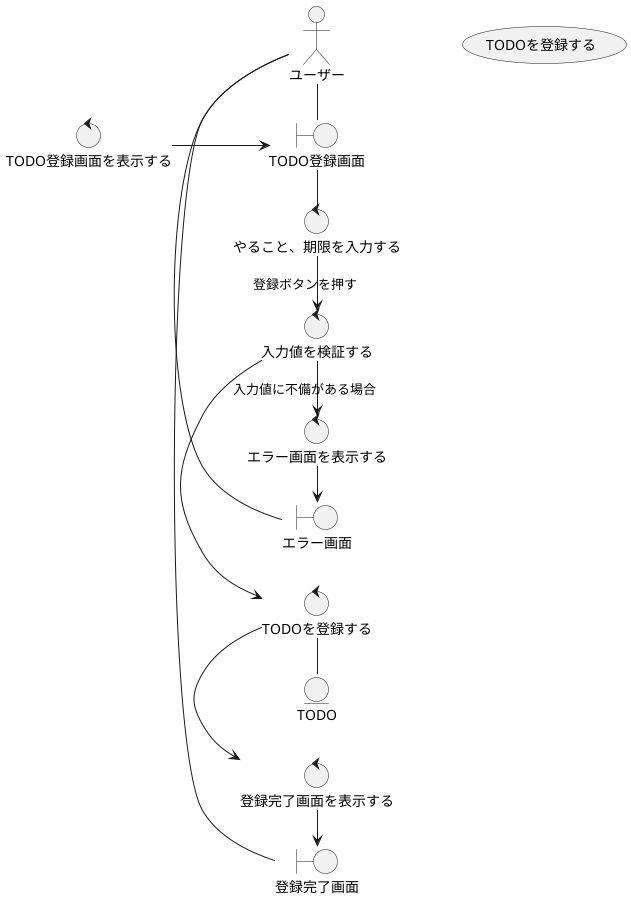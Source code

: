 @startuml robustness

left to right direction

usecase "TODOを登録する" as Toto

' Actors
actor "ユーザー" as User

' Boundaries
boundary "TODO登録画面" as TodoCreationScreen
boundary "登録完了画面" as CreationCompletedScreen
boundary "エラー画面" as ErrorScreen

' Controls
control "TODO登録画面を表示する" as ShowTodoCreationScreen
control "やること、期限を入力する" as InputParameters
control "入力値を検証する" as ValidateParameters
control "TODOを登録する" as CreateTodo
control "登録完了画面を表示する" as ShowCreationCompletedScreen
control "エラー画面を表示する" as ShowErrorScreen

' Entities
entity "TODO" as Todo

' ShowTodoCreationScreen -up- User  
User -[hidden]- Toto
ShowTodoCreationScreen --> TodoCreationScreen

' MainFlow
' ShowTodoCreationScreen -> TodoCreationScreen
TodoCreationScreen - InputParameters
InputParameters -> ValidateParameters : 登録ボタンを押す
ValidateParameters -> CreateTodo
CreateTodo -> ShowCreationCompletedScreen
ShowCreationCompletedScreen -> CreationCompletedScreen

' AltFlow
ValidateParameters -> ShowErrorScreen : 入力値に不備がある場合
ShowErrorScreen -> ErrorScreen

' Actor - Boundary
User - TodoCreationScreen
User - CreationCompletedScreen
User - ErrorScreen

' Control - Entity
CreateTodo - Todo

@enduml